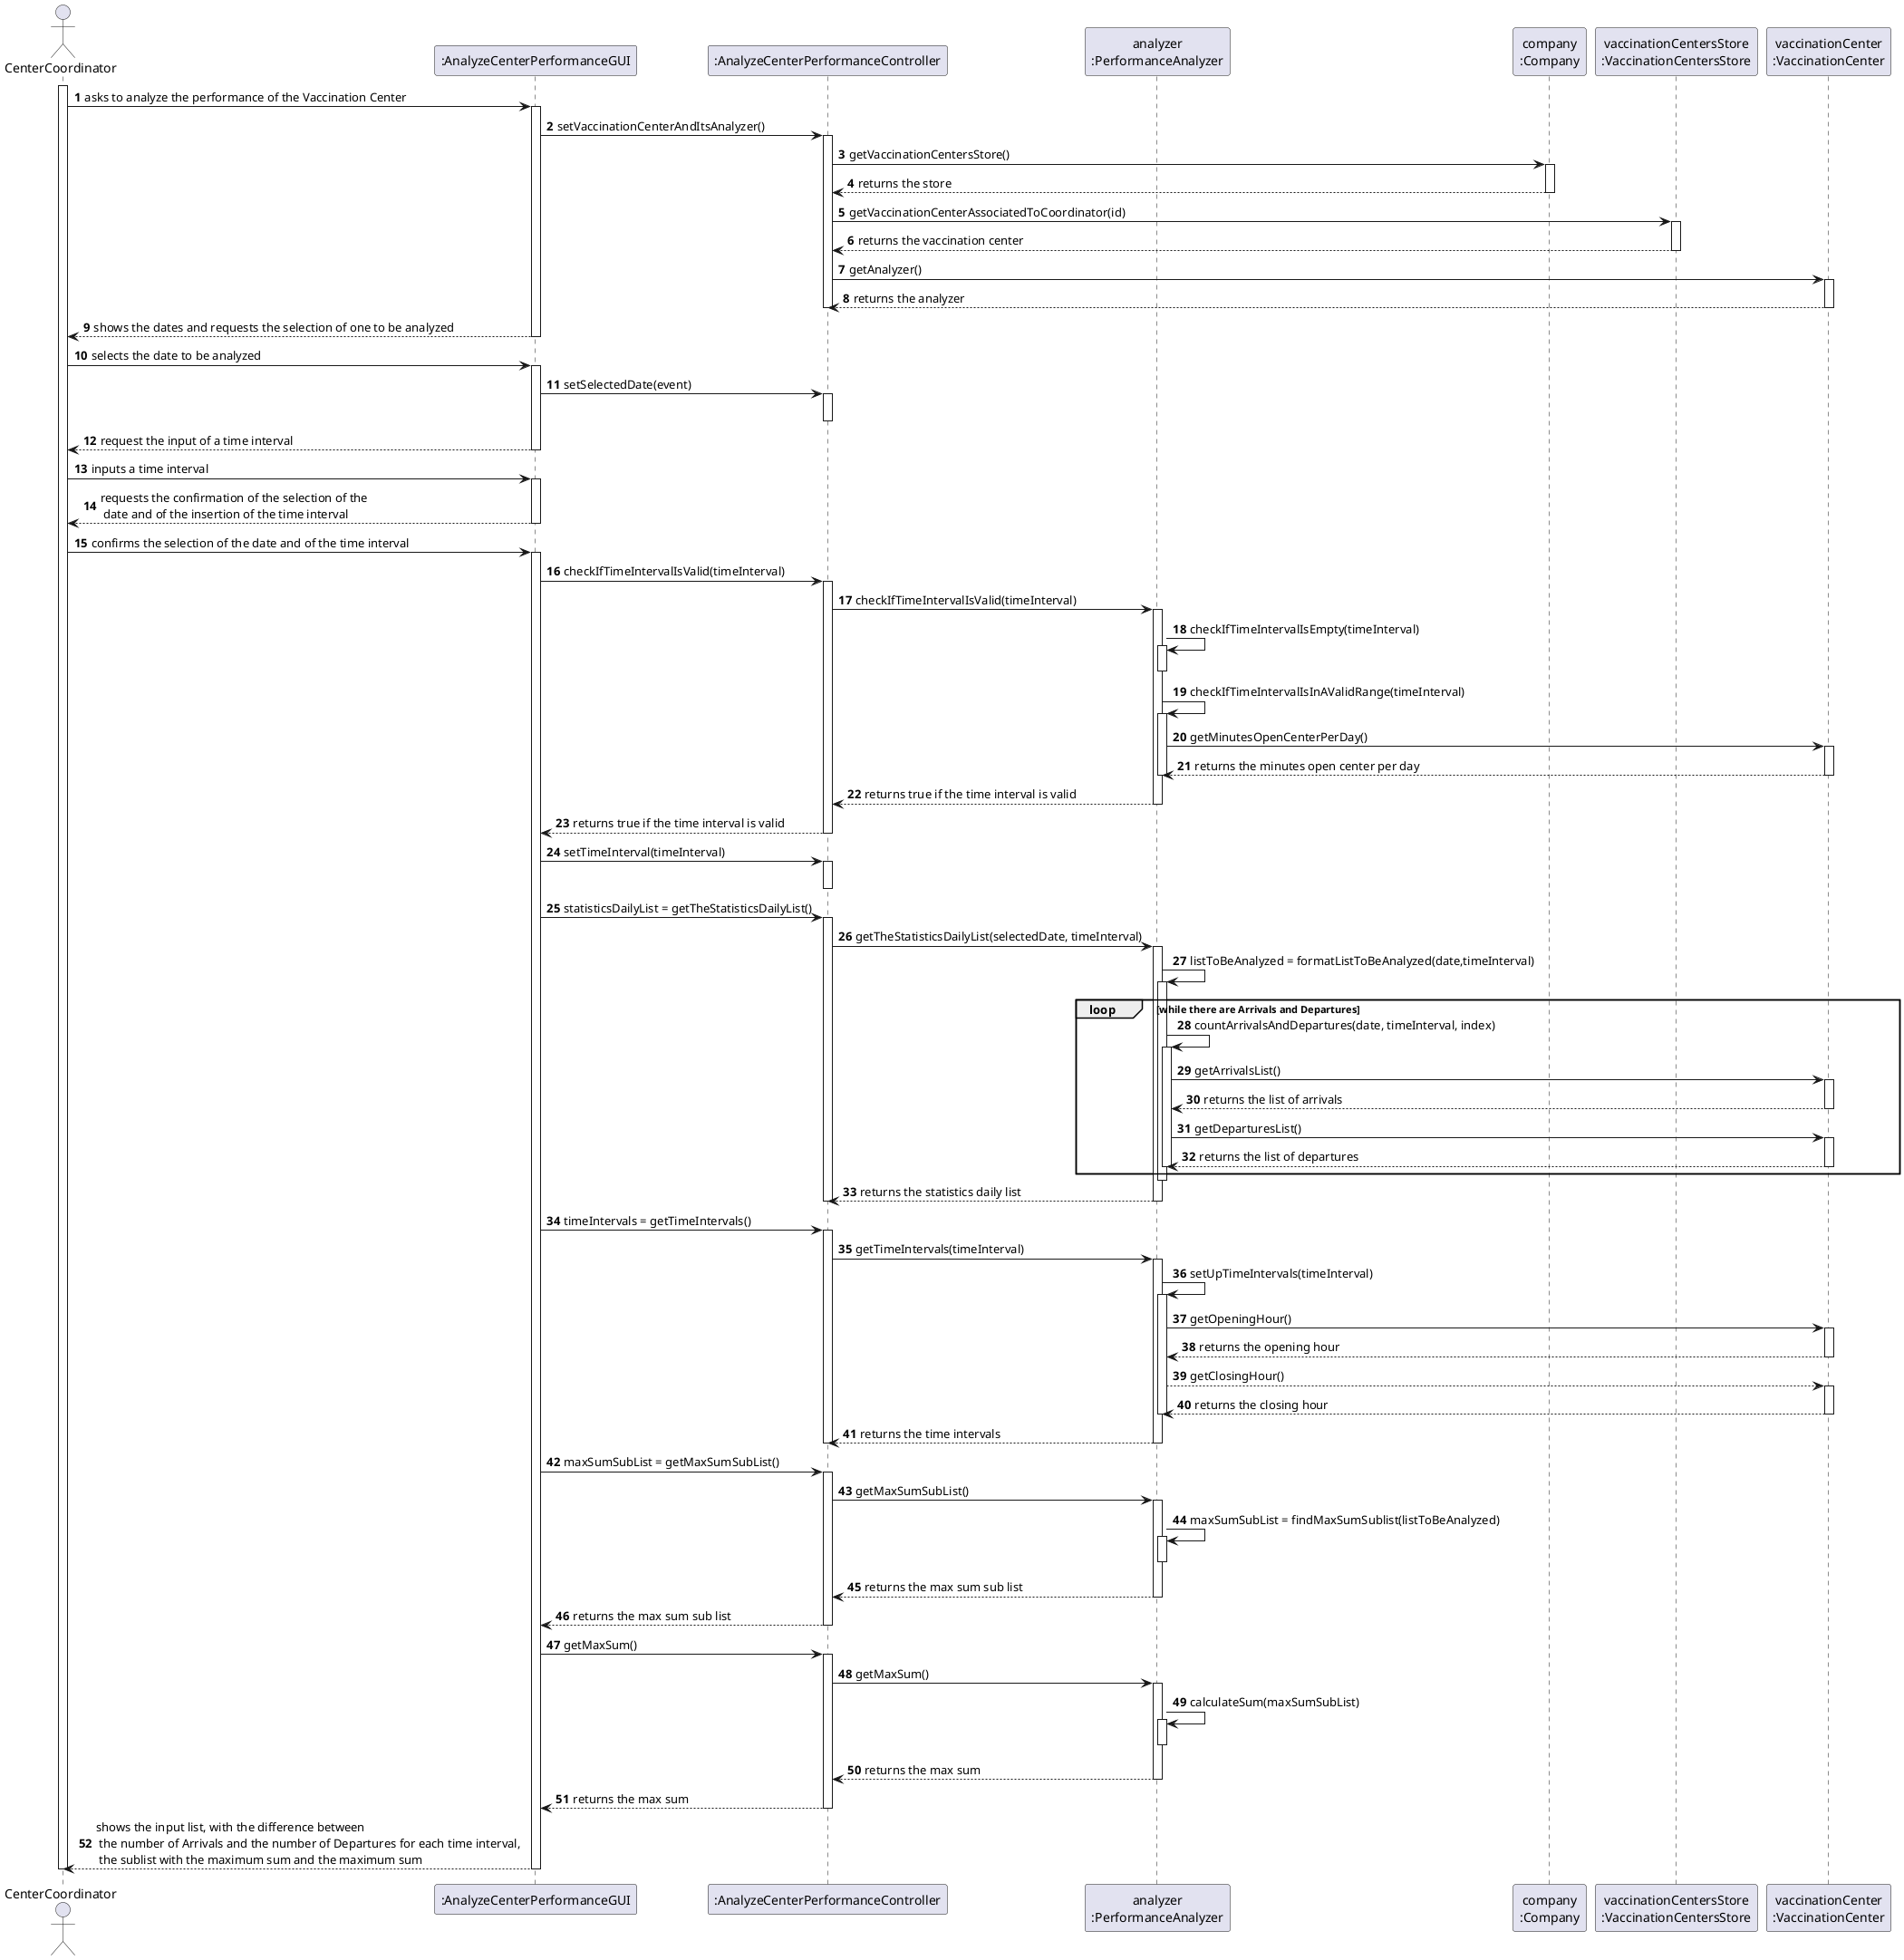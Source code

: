 @startuml

autonumber

actor CenterCoordinator as CC

participant ":AnalyzeCenterPerformanceGUI" as UI
participant ":AnalyzeCenterPerformanceController" as CTRL
participant "analyzer\n:PerformanceAnalyzer" as PA
participant "company\n:Company" as C
participant "vaccinationCentersStore\n:VaccinationCentersStore" as S
participant "vaccinationCenter\n:VaccinationCenter" as VC


activate CC
CC -> UI :  asks to analyze the performance of the Vaccination Center

activate UI

UI -> CTRL : setVaccinationCenterAndItsAnalyzer()
activate CTRL
CTRL -> C : getVaccinationCentersStore()
activate C
C --> CTRL : returns the store
deactivate C

CTRL -> S : getVaccinationCenterAssociatedToCoordinator(id)
activate S
S --> CTRL : returns the vaccination center
deactivate S
CTRL -> VC : getAnalyzer()
activate VC
VC --> CTRL : returns the analyzer
deactivate VC




deactivate CTRL

UI --> CC : shows the dates and requests the selection of one to be analyzed
deactivate UI


CC-> UI : selects the date to be analyzed

activate UI
UI -> CTRL : setSelectedDate(event)
activate CTRL
deactivate CTRL

UI --> CC : request the input of a time interval
deactivate UI
CC -> UI : inputs a time interval
activate UI
UI --> CC : requests the confirmation of the selection of the\n date and of the insertion of the time interval
deactivate UI
CC -> UI : confirms the selection of the date and of the time interval
activate UI
UI -> CTRL : checkIfTimeIntervalIsValid(timeInterval)
activate CTRL
CTRL -> PA : checkIfTimeIntervalIsValid(timeInterval)
activate PA
PA -> PA : checkIfTimeIntervalIsEmpty(timeInterval)
activate PA
deactivate PA
PA -> PA : checkIfTimeIntervalIsInAValidRange(timeInterval)
activate PA
PA -> VC : getMinutesOpenCenterPerDay()
activate VC
VC --> PA : returns the minutes open center per day
deactivate VC
deactivate PA
PA --> CTRL : returns true if the time interval is valid
deactivate PA
CTRL --> UI : returns true if the time interval is valid
deactivate CTRL
UI -> CTRL : setTimeInterval(timeInterval)
activate CTRL
deactivate CTRL
UI -> CTRL : statisticsDailyList = getTheStatisticsDailyList()
activate CTRL
CTRL -> PA : getTheStatisticsDailyList(selectedDate, timeInterval)
activate PA
PA -> PA : listToBeAnalyzed = formatListToBeAnalyzed(date,timeInterval)
activate PA
loop while there are Arrivals and Departures
PA -> PA : countArrivalsAndDepartures(date, timeInterval, index)
activate PA
PA -> VC : getArrivalsList()
activate VC
VC --> PA : returns the list of arrivals
deactivate VC
PA -> VC : getDeparturesList()
activate VC
VC --> PA : returns the list of departures
deactivate VC
deactivate PA
end loop

deactivate PA
PA --> CTRL : returns the statistics daily list
deactivate PA
deactivate CTRL
UI -> CTRL : timeIntervals = getTimeIntervals()
activate CTRL
CTRL -> PA : getTimeIntervals(timeInterval)
activate PA
PA -> PA : setUpTimeIntervals(timeInterval)
activate PA
PA -> VC : getOpeningHour()
activate VC
VC --> PA : returns the opening hour
deactivate VC
PA --> VC : getClosingHour()
activate VC
VC --> PA : returns the closing hour
deactivate VC
deactivate PA
PA --> CTRL : returns the time intervals
deactivate PA
deactivate CTRL
UI -> CTRL : maxSumSubList = getMaxSumSubList()
activate CTRL
CTRL -> PA : getMaxSumSubList()
activate PA
PA -> PA : maxSumSubList = findMaxSumSublist(listToBeAnalyzed)
activate PA
deactivate PA
PA --> CTRL : returns the max sum sub list
deactivate PA
CTRL --> UI : returns the max sum sub list
deactivate CTRL
UI -> CTRL : getMaxSum()
activate CTRL
CTRL -> PA : getMaxSum()
activate PA
PA -> PA : calculateSum(maxSumSubList)
activate PA
deactivate PA
PA --> CTRL : returns the max sum
deactivate PA
CTRL --> UI : returns the max sum
deactivate CTRL
UI --> CC : shows the input list, with the difference between\n the number of Arrivals and the number of Departures for each time interval,\n the sublist with the maximum sum and the maximum sum
deactivate UI

deactivate CC
@enduml